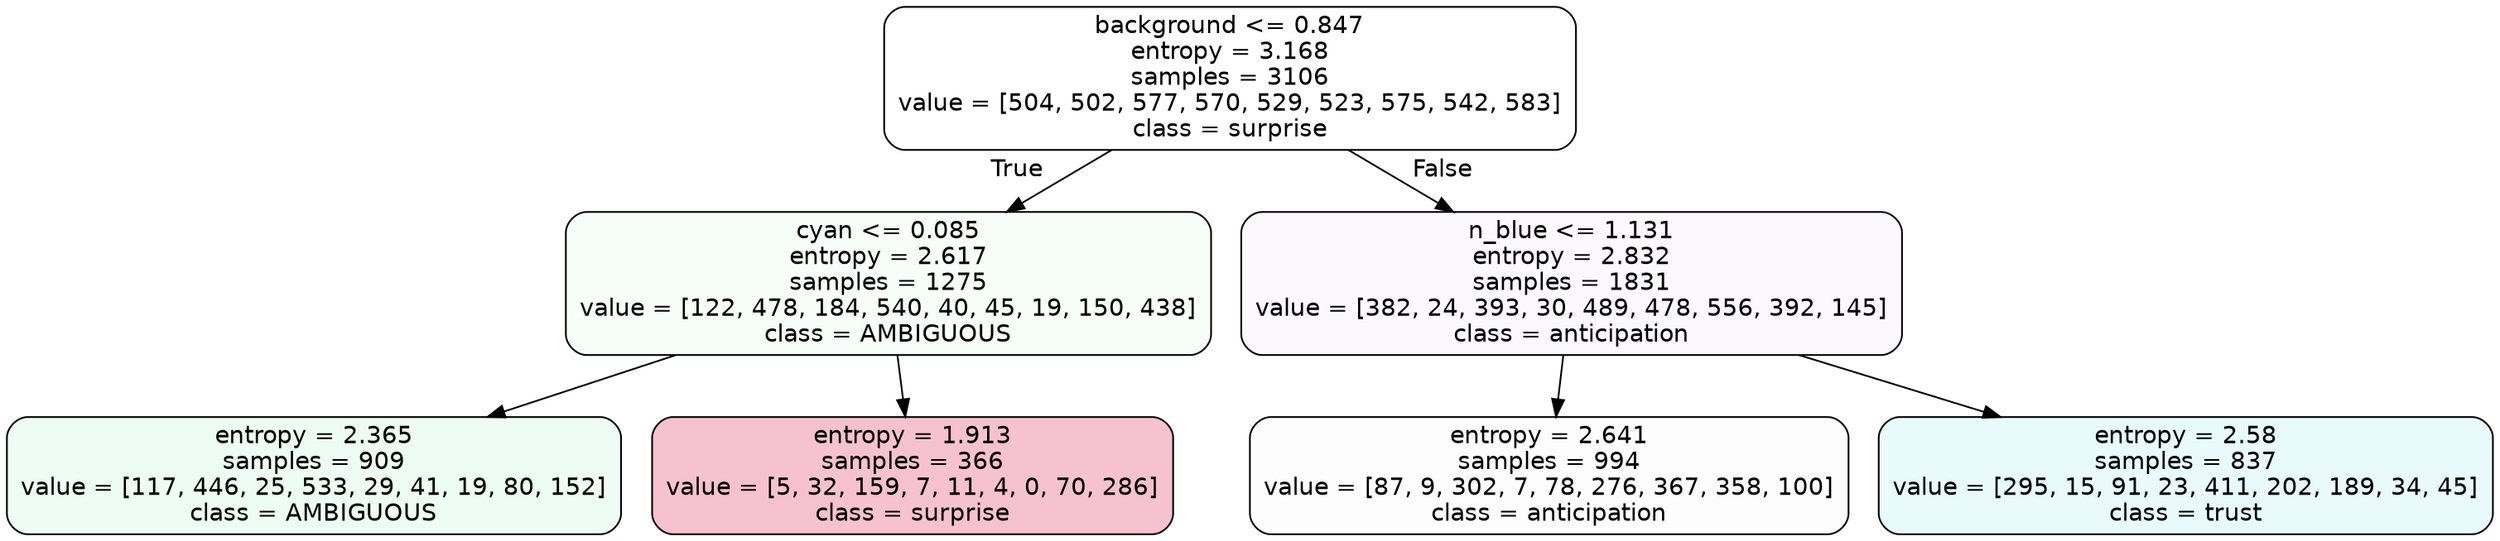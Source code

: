 digraph Tree {
node [shape=box, style="filled, rounded", color="black", fontname=helvetica] ;
edge [fontname=helvetica] ;
0 [label="background <= 0.847\nentropy = 3.168\nsamples = 3106\nvalue = [504, 502, 577, 570, 529, 523, 575, 542, 583]\nclass = surprise", fillcolor="#e5396400"] ;
1 [label="cyan <= 0.085\nentropy = 2.617\nsamples = 1275\nvalue = [122, 478, 184, 540, 40, 45, 19, 150, 438]\nclass = AMBIGUOUS", fillcolor="#39e5810a"] ;
0 -> 1 [labeldistance=2.5, labelangle=45, headlabel="True"] ;
2 [label="entropy = 2.365\nsamples = 909\nvalue = [117, 446, 25, 533, 29, 41, 19, 80, 152]\nclass = AMBIGUOUS", fillcolor="#39e58116"] ;
1 -> 2 ;
3 [label="entropy = 1.913\nsamples = 366\nvalue = [5, 32, 159, 7, 11, 4, 0, 70, 286]\nclass = surprise", fillcolor="#e539644e"] ;
1 -> 3 ;
4 [label="n_blue <= 1.131\nentropy = 2.832\nsamples = 1831\nvalue = [382, 24, 393, 30, 489, 478, 556, 392, 145]\nclass = anticipation", fillcolor="#8139e507"] ;
0 -> 4 [labeldistance=2.5, labelangle=-45, headlabel="False"] ;
5 [label="entropy = 2.641\nsamples = 994\nvalue = [87, 9, 302, 7, 78, 276, 367, 358, 100]\nclass = anticipation", fillcolor="#8139e502"] ;
4 -> 5 ;
6 [label="entropy = 2.58\nsamples = 837\nvalue = [295, 15, 91, 23, 411, 202, 189, 34, 45]\nclass = trust", fillcolor="#39d7e51d"] ;
4 -> 6 ;
}